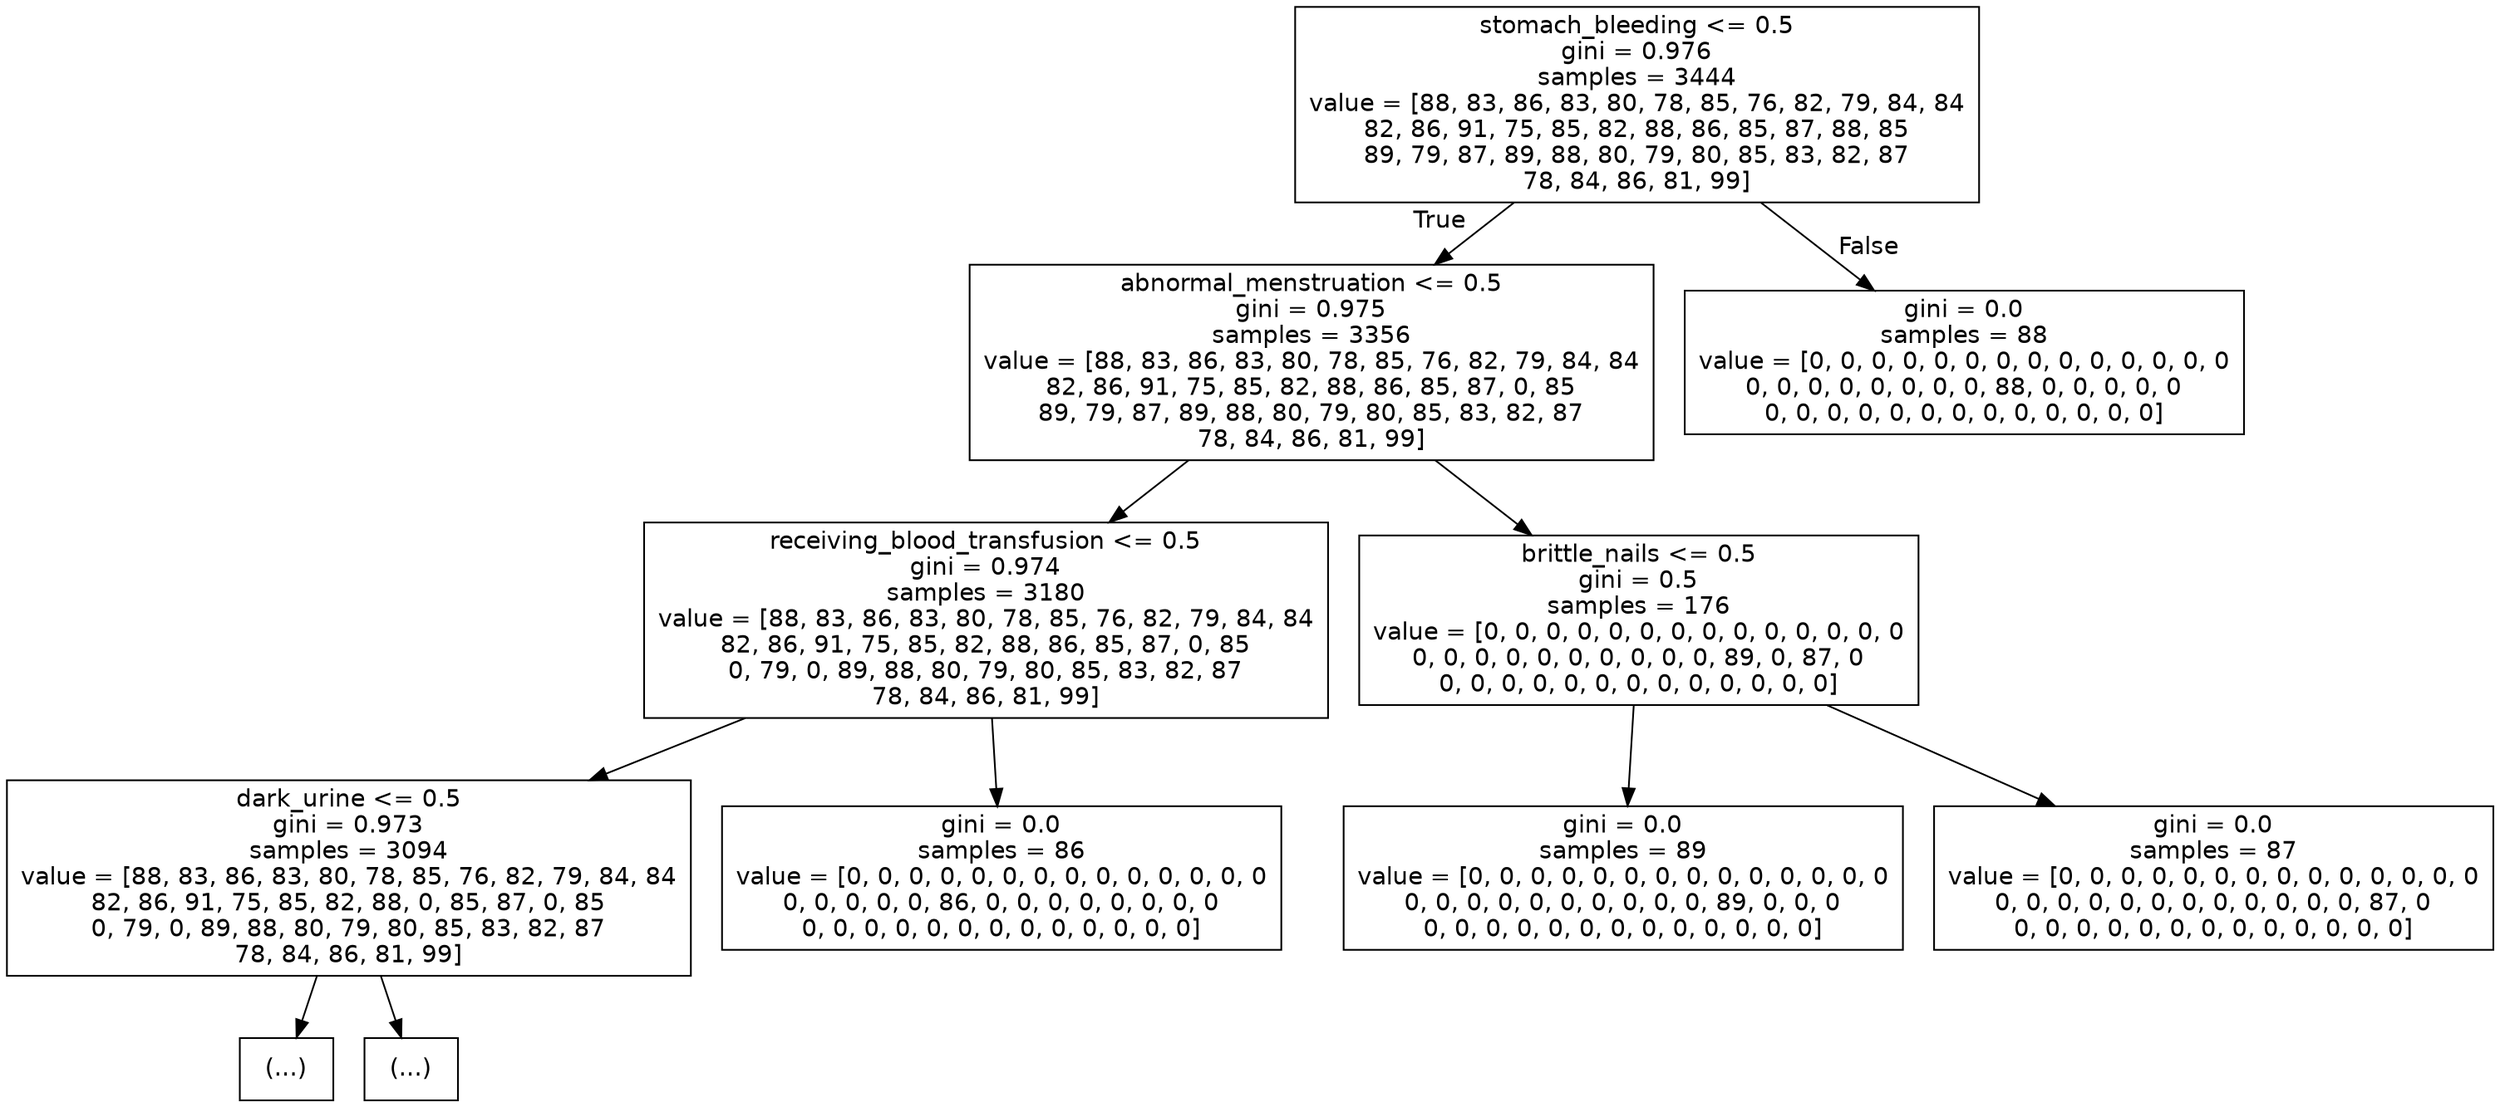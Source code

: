 digraph Tree {
node [shape=box, fontname="helvetica"] ;
edge [fontname="helvetica"] ;
0 [label="stomach_bleeding <= 0.5\ngini = 0.976\nsamples = 3444\nvalue = [88, 83, 86, 83, 80, 78, 85, 76, 82, 79, 84, 84\n82, 86, 91, 75, 85, 82, 88, 86, 85, 87, 88, 85\n89, 79, 87, 89, 88, 80, 79, 80, 85, 83, 82, 87\n78, 84, 86, 81, 99]"] ;
1 [label="abnormal_menstruation <= 0.5\ngini = 0.975\nsamples = 3356\nvalue = [88, 83, 86, 83, 80, 78, 85, 76, 82, 79, 84, 84\n82, 86, 91, 75, 85, 82, 88, 86, 85, 87, 0, 85\n89, 79, 87, 89, 88, 80, 79, 80, 85, 83, 82, 87\n78, 84, 86, 81, 99]"] ;
0 -> 1 [labeldistance=2.5, labelangle=45, headlabel="True"] ;
2 [label="receiving_blood_transfusion <= 0.5\ngini = 0.974\nsamples = 3180\nvalue = [88, 83, 86, 83, 80, 78, 85, 76, 82, 79, 84, 84\n82, 86, 91, 75, 85, 82, 88, 86, 85, 87, 0, 85\n0, 79, 0, 89, 88, 80, 79, 80, 85, 83, 82, 87\n78, 84, 86, 81, 99]"] ;
1 -> 2 ;
3 [label="dark_urine <= 0.5\ngini = 0.973\nsamples = 3094\nvalue = [88, 83, 86, 83, 80, 78, 85, 76, 82, 79, 84, 84\n82, 86, 91, 75, 85, 82, 88, 0, 85, 87, 0, 85\n0, 79, 0, 89, 88, 80, 79, 80, 85, 83, 82, 87\n78, 84, 86, 81, 99]"] ;
2 -> 3 ;
4 [label="(...)"] ;
3 -> 4 ;
131 [label="(...)"] ;
3 -> 131 ;
138 [label="gini = 0.0\nsamples = 86\nvalue = [0, 0, 0, 0, 0, 0, 0, 0, 0, 0, 0, 0, 0, 0\n0, 0, 0, 0, 0, 86, 0, 0, 0, 0, 0, 0, 0, 0\n0, 0, 0, 0, 0, 0, 0, 0, 0, 0, 0, 0, 0]"] ;
2 -> 138 ;
139 [label="brittle_nails <= 0.5\ngini = 0.5\nsamples = 176\nvalue = [0, 0, 0, 0, 0, 0, 0, 0, 0, 0, 0, 0, 0, 0\n0, 0, 0, 0, 0, 0, 0, 0, 0, 0, 89, 0, 87, 0\n0, 0, 0, 0, 0, 0, 0, 0, 0, 0, 0, 0, 0]"] ;
1 -> 139 ;
140 [label="gini = 0.0\nsamples = 89\nvalue = [0, 0, 0, 0, 0, 0, 0, 0, 0, 0, 0, 0, 0, 0\n0, 0, 0, 0, 0, 0, 0, 0, 0, 0, 89, 0, 0, 0\n0, 0, 0, 0, 0, 0, 0, 0, 0, 0, 0, 0, 0]"] ;
139 -> 140 ;
141 [label="gini = 0.0\nsamples = 87\nvalue = [0, 0, 0, 0, 0, 0, 0, 0, 0, 0, 0, 0, 0, 0\n0, 0, 0, 0, 0, 0, 0, 0, 0, 0, 0, 0, 87, 0\n0, 0, 0, 0, 0, 0, 0, 0, 0, 0, 0, 0, 0]"] ;
139 -> 141 ;
142 [label="gini = 0.0\nsamples = 88\nvalue = [0, 0, 0, 0, 0, 0, 0, 0, 0, 0, 0, 0, 0, 0\n0, 0, 0, 0, 0, 0, 0, 0, 88, 0, 0, 0, 0, 0\n0, 0, 0, 0, 0, 0, 0, 0, 0, 0, 0, 0, 0]"] ;
0 -> 142 [labeldistance=2.5, labelangle=-45, headlabel="False"] ;
}